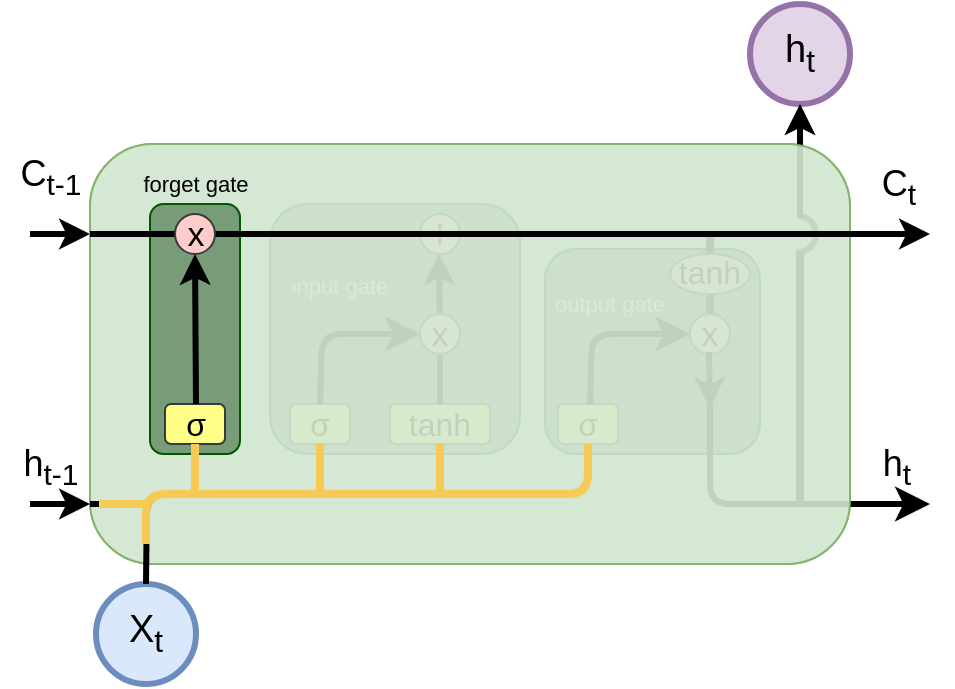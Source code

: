 <mxfile version="20.6.2" type="device"><diagram id="jcqKnsvVAuwn05hgw8Ew" name="第 1 页"><mxGraphModel dx="539" dy="395" grid="0" gridSize="10" guides="1" tooltips="1" connect="1" arrows="1" fold="1" page="1" pageScale="1" pageWidth="827" pageHeight="1169" math="0" shadow="0"><root><mxCell id="0"/><mxCell id="1" parent="0"/><mxCell id="VFn9UeM-cv95yOWf48lV-86" value="" style="rounded=1;whiteSpace=wrap;html=1;fillColor=#d5e8d4;strokeColor=#82b366;" vertex="1" parent="1"><mxGeometry x="190" y="170" width="380" height="210" as="geometry"/></mxCell><mxCell id="VFn9UeM-cv95yOWf48lV-87" value="&lt;font style=&quot;font-size: 19px;&quot;&gt;X&lt;sub&gt;t&lt;/sub&gt;&lt;/font&gt;" style="ellipse;whiteSpace=wrap;html=1;aspect=fixed;fillColor=#dae8fc;strokeColor=#6c8ebf;rounded=1;strokeWidth=3;" vertex="1" parent="1"><mxGeometry x="193" y="390" width="50" height="50" as="geometry"/></mxCell><mxCell id="VFn9UeM-cv95yOWf48lV-88" value="h&lt;sub&gt;t&lt;/sub&gt;" style="ellipse;whiteSpace=wrap;html=1;aspect=fixed;fontSize=19;fillColor=#e1d5e7;strokeColor=#9673a6;rounded=1;strokeWidth=3;" vertex="1" parent="1"><mxGeometry x="520" y="100" width="50" height="50" as="geometry"/></mxCell><mxCell id="VFn9UeM-cv95yOWf48lV-90" value="" style="rounded=1;whiteSpace=wrap;html=1;fontSize=19;rotation=90;fillColor=#789b78;fontColor=#ffffff;strokeColor=#005700;" vertex="1" parent="1"><mxGeometry x="280" y="200" width="125" height="125" as="geometry"/></mxCell><mxCell id="VFn9UeM-cv95yOWf48lV-91" value="" style="rounded=1;whiteSpace=wrap;html=1;fontSize=19;rotation=90;fillColor=#789b78;fontColor=#ffffff;strokeColor=#005700;" vertex="1" parent="1"><mxGeometry x="420" y="220" width="102.5" height="107.5" as="geometry"/></mxCell><mxCell id="VFn9UeM-cv95yOWf48lV-94" value="&lt;font style=&quot;font-size: 16px;&quot;&gt;σ&lt;/font&gt;" style="rounded=1;whiteSpace=wrap;html=1;fontSize=14;fillColor=#ffff88;strokeColor=#36393d;" vertex="1" parent="1"><mxGeometry x="290" y="300" width="30" height="20" as="geometry"/></mxCell><mxCell id="VFn9UeM-cv95yOWf48lV-95" value="&lt;span style=&quot;font-size: 16px;&quot;&gt;tanh&lt;/span&gt;" style="rounded=1;whiteSpace=wrap;html=1;fontSize=14;fillColor=#ffff88;strokeColor=#36393d;" vertex="1" parent="1"><mxGeometry x="340" y="300" width="50" height="20" as="geometry"/></mxCell><mxCell id="VFn9UeM-cv95yOWf48lV-96" value="&lt;font style=&quot;font-size: 16px;&quot;&gt;σ&lt;/font&gt;" style="rounded=1;whiteSpace=wrap;html=1;fontSize=14;fillColor=#ffff88;strokeColor=#36393d;" vertex="1" parent="1"><mxGeometry x="424" y="300" width="30" height="20" as="geometry"/></mxCell><mxCell id="VFn9UeM-cv95yOWf48lV-97" value="" style="endArrow=classic;html=1;rounded=1;fontSize=16;entryX=0.5;entryY=1;entryDx=0;entryDy=0;strokeWidth=3;startArrow=none;" edge="1" parent="1" source="VFn9UeM-cv95yOWf48lV-99"><mxGeometry width="50" height="50" relative="1" as="geometry"><mxPoint x="364.5" y="300" as="sourcePoint"/><mxPoint x="364.5" y="225" as="targetPoint"/></mxGeometry></mxCell><mxCell id="VFn9UeM-cv95yOWf48lV-98" value="" style="endArrow=none;html=1;rounded=1;fontSize=16;entryX=0.5;entryY=1;entryDx=0;entryDy=0;strokeWidth=3;" edge="1" parent="1" target="VFn9UeM-cv95yOWf48lV-99"><mxGeometry width="50" height="50" relative="1" as="geometry"><mxPoint x="365" y="300" as="sourcePoint"/><mxPoint x="364.5" y="225" as="targetPoint"/></mxGeometry></mxCell><mxCell id="VFn9UeM-cv95yOWf48lV-99" value="&lt;font style=&quot;font-size: 17px;&quot;&gt;x&lt;/font&gt;" style="ellipse;whiteSpace=wrap;html=1;aspect=fixed;fontSize=19;fillColor=#ffcccc;strokeColor=#36393d;rounded=1;" vertex="1" parent="1"><mxGeometry x="355" y="255" width="20" height="20" as="geometry"/></mxCell><mxCell id="VFn9UeM-cv95yOWf48lV-101" value="&lt;font style=&quot;font-size: 20px;&quot;&gt;+&lt;/font&gt;" style="ellipse;whiteSpace=wrap;html=1;aspect=fixed;fontSize=19;fillColor=#ffcccc;strokeColor=#36393d;rounded=1;" vertex="1" parent="1"><mxGeometry x="355" y="205" width="20" height="20" as="geometry"/></mxCell><mxCell id="VFn9UeM-cv95yOWf48lV-104" value="" style="endArrow=classic;html=1;rounded=1;strokeWidth=3;fontSize=17;entryX=0.5;entryY=1;entryDx=0;entryDy=0;" edge="1" parent="1" target="VFn9UeM-cv95yOWf48lV-88"><mxGeometry width="50" height="50" relative="1" as="geometry"><mxPoint x="545" y="207" as="sourcePoint"/><mxPoint x="570" y="170" as="targetPoint"/></mxGeometry></mxCell><mxCell id="VFn9UeM-cv95yOWf48lV-105" value="" style="line;strokeWidth=4;direction=south;html=1;fontSize=16;fillColor=#789b78;rounded=1;" vertex="1" parent="1"><mxGeometry x="495" y="216" width="10" height="43" as="geometry"/></mxCell><mxCell id="VFn9UeM-cv95yOWf48lV-106" value="&lt;font style=&quot;font-size: 16px;&quot;&gt;tanh&lt;/font&gt;" style="ellipse;whiteSpace=wrap;html=1;fontSize=17;fillColor=#ffcccc;strokeColor=#36393d;rounded=1;" vertex="1" parent="1"><mxGeometry x="480" y="225" width="40" height="20" as="geometry"/></mxCell><mxCell id="VFn9UeM-cv95yOWf48lV-107" value="&lt;font style=&quot;font-size: 17px;&quot;&gt;x&lt;/font&gt;" style="ellipse;whiteSpace=wrap;html=1;aspect=fixed;fontSize=19;fillColor=#ffcccc;strokeColor=#36393d;rounded=1;" vertex="1" parent="1"><mxGeometry x="490" y="255" width="20" height="20" as="geometry"/></mxCell><mxCell id="VFn9UeM-cv95yOWf48lV-108" value="" style="endArrow=classic;html=1;rounded=1;endSize=8;startSize=8;strokeWidth=3;fontSize=16;movable=1;resizable=1;rotatable=1;deletable=1;editable=1;locked=0;connectable=1;exitX=0.5;exitY=0;exitDx=0;exitDy=0;entryX=0;entryY=0.5;entryDx=0;entryDy=0;" edge="1" parent="1" source="VFn9UeM-cv95yOWf48lV-94" target="VFn9UeM-cv95yOWf48lV-99"><mxGeometry width="50" height="50" relative="1" as="geometry"><mxPoint x="305" y="320" as="sourcePoint"/><mxPoint x="355" y="270" as="targetPoint"/><Array as="points"><mxPoint x="306" y="265"/></Array></mxGeometry></mxCell><mxCell id="VFn9UeM-cv95yOWf48lV-109" value="" style="endArrow=classic;html=1;rounded=1;endSize=8;startSize=8;strokeWidth=3;fontSize=16;movable=1;resizable=1;rotatable=1;deletable=1;editable=1;locked=0;connectable=1;exitX=0.5;exitY=0;exitDx=0;exitDy=0;entryX=0;entryY=0.5;entryDx=0;entryDy=0;" edge="1" parent="1"><mxGeometry width="50" height="50" relative="1" as="geometry"><mxPoint x="440" y="300" as="sourcePoint"/><mxPoint x="490" y="265" as="targetPoint"/><Array as="points"><mxPoint x="441" y="265"/></Array></mxGeometry></mxCell><mxCell id="VFn9UeM-cv95yOWf48lV-114" value="" style="endArrow=classic;html=1;rounded=1;strokeColor=#000000;strokeWidth=3;fontSize=16;elbow=vertical;" edge="1" parent="1"><mxGeometry width="50" height="50" relative="1" as="geometry"><mxPoint x="499.5" y="274" as="sourcePoint"/><mxPoint x="500" y="302" as="targetPoint"/></mxGeometry></mxCell><mxCell id="VFn9UeM-cv95yOWf48lV-115" value="" style="edgeStyle=segmentEdgeStyle;endArrow=none;html=1;curved=0;rounded=1;endSize=8;startSize=8;strokeColor=#000000;strokeWidth=3;fontSize=16;elbow=vertical;horizontal=1;startArrow=none;startFill=1;endFill=0;" edge="1" parent="1" source="VFn9UeM-cv95yOWf48lV-121"><mxGeometry width="50" height="50" relative="1" as="geometry"><mxPoint x="610" y="350" as="sourcePoint"/><mxPoint x="500" y="300" as="targetPoint"/><Array as="points"><mxPoint x="500" y="350"/></Array></mxGeometry></mxCell><mxCell id="VFn9UeM-cv95yOWf48lV-116" value="" style="line;strokeWidth=4;direction=south;html=1;perimeter=backbonePerimeter;points=[];outlineConnect=0;rounded=1;strokeColor=#000000;fontSize=16;fillColor=#f9cb58;" vertex="1" parent="1"><mxGeometry x="540" y="224" width="10" height="125" as="geometry"/></mxCell><mxCell id="VFn9UeM-cv95yOWf48lV-117" value="&lt;font style=&quot;font-size: 11px;&quot; color=&quot;#ffffff&quot;&gt;input gate&lt;/font&gt;" style="rounded=0;whiteSpace=wrap;html=1;strokeColor=none;strokeWidth=4;fontSize=16;fillColor=none;gradientColor=default;" vertex="1" parent="1"><mxGeometry x="275" y="231.25" width="80" height="15" as="geometry"/></mxCell><mxCell id="VFn9UeM-cv95yOWf48lV-118" value="&lt;font style=&quot;font-size: 11px;&quot; color=&quot;#ffffff&quot;&gt;output gate&lt;/font&gt;" style="rounded=0;whiteSpace=wrap;html=1;strokeColor=none;strokeWidth=4;fontSize=16;fillColor=none;gradientColor=default;" vertex="1" parent="1"><mxGeometry x="410" y="240" width="80" height="15" as="geometry"/></mxCell><mxCell id="VFn9UeM-cv95yOWf48lV-119" value="&lt;font style=&quot;font-size: 18px;&quot;&gt;C&lt;sub&gt;t&lt;/sub&gt;&lt;/font&gt;" style="text;html=1;align=center;verticalAlign=middle;resizable=0;points=[];autosize=1;strokeColor=none;fillColor=none;fontSize=11;fontColor=#000000;" vertex="1" parent="1"><mxGeometry x="574" y="172" width="40" height="40" as="geometry"/></mxCell><mxCell id="VFn9UeM-cv95yOWf48lV-120" value="" style="edgeStyle=segmentEdgeStyle;endArrow=none;html=1;curved=0;rounded=1;endSize=8;startSize=8;strokeColor=#000000;strokeWidth=3;fontSize=16;elbow=vertical;horizontal=1;startArrow=classic;startFill=1;endFill=0;" edge="1" parent="1" target="VFn9UeM-cv95yOWf48lV-121"><mxGeometry width="50" height="50" relative="1" as="geometry"><mxPoint x="610" y="350" as="sourcePoint"/><mxPoint x="500" y="300" as="targetPoint"/><Array as="points"><mxPoint x="570" y="350"/><mxPoint x="500" y="350"/></Array></mxGeometry></mxCell><mxCell id="VFn9UeM-cv95yOWf48lV-121" value="&lt;font style=&quot;&quot;&gt;&lt;span style=&quot;font-size: 18px;&quot;&gt;h&lt;sub&gt;t&lt;/sub&gt;&lt;/span&gt;&lt;/font&gt;" style="text;html=1;align=center;verticalAlign=middle;resizable=0;points=[];autosize=1;strokeColor=none;fillColor=none;fontSize=11;fontColor=#000000;" vertex="1" parent="1"><mxGeometry x="573" y="312" width="40" height="40" as="geometry"/></mxCell><mxCell id="VFn9UeM-cv95yOWf48lV-123" value="&lt;font style=&quot;font-size: 18px;&quot;&gt;C&lt;sub&gt;t-1&lt;/sub&gt;&lt;/font&gt;" style="text;html=1;align=center;verticalAlign=middle;resizable=0;points=[];autosize=1;strokeColor=none;fillColor=none;fontSize=11;fontColor=#000000;" vertex="1" parent="1"><mxGeometry x="145" y="166.5" width="50" height="40" as="geometry"/></mxCell><mxCell id="VFn9UeM-cv95yOWf48lV-124" value="&lt;font style=&quot;&quot;&gt;&lt;span style=&quot;font-size: 18px;&quot;&gt;h&lt;sub&gt;t-1&lt;/sub&gt;&lt;/span&gt;&lt;/font&gt;" style="text;html=1;align=center;verticalAlign=middle;resizable=0;points=[];autosize=1;strokeColor=none;fillColor=none;fontSize=11;fontColor=#000000;" vertex="1" parent="1"><mxGeometry x="145" y="312" width="50" height="40" as="geometry"/></mxCell><mxCell id="VFn9UeM-cv95yOWf48lV-129" value="" style="verticalLabelPosition=bottom;verticalAlign=top;html=1;shape=mxgraph.basic.arc;startAngle=0;endAngle=0.519;strokeWidth=3;opacity=80;aspect=fixed;" vertex="1" parent="1"><mxGeometry x="535" y="206" width="18" height="18" as="geometry"/></mxCell><mxCell id="VFn9UeM-cv95yOWf48lV-131" value="" style="endArrow=classic;html=1;rounded=1;strokeColor=#000000;strokeWidth=3;fontSize=18;fontColor=#000000;elbow=vertical;endFill=1;" edge="1" parent="1"><mxGeometry width="50" height="50" relative="1" as="geometry"><mxPoint x="160" y="215" as="sourcePoint"/><mxPoint x="190" y="215" as="targetPoint"/></mxGeometry></mxCell><mxCell id="VFn9UeM-cv95yOWf48lV-134" value="" style="rounded=1;whiteSpace=wrap;html=1;fillColor=#d5e8d4;strokeColor=#82b366;opacity=90;" vertex="1" parent="1"><mxGeometry x="190" y="170" width="380" height="210" as="geometry"/></mxCell><mxCell id="VFn9UeM-cv95yOWf48lV-89" value="" style="rounded=1;whiteSpace=wrap;html=1;fontSize=19;rotation=90;fillColor=#789b78;fontColor=#ffffff;strokeColor=#005700;" vertex="1" parent="1"><mxGeometry x="180" y="240" width="125" height="45" as="geometry"/></mxCell><mxCell id="VFn9UeM-cv95yOWf48lV-92" value="&lt;font style=&quot;font-size: 16px;&quot;&gt;σ&lt;/font&gt;" style="rounded=1;whiteSpace=wrap;html=1;fontSize=14;fillColor=#ffff88;strokeColor=#36393d;" vertex="1" parent="1"><mxGeometry x="227.5" y="300" width="30" height="20" as="geometry"/></mxCell><mxCell id="VFn9UeM-cv95yOWf48lV-93" value="" style="endArrow=classic;html=1;rounded=1;fontSize=16;entryX=0.5;entryY=1;entryDx=0;entryDy=0;strokeWidth=3;" edge="1" parent="1" target="VFn9UeM-cv95yOWf48lV-103"><mxGeometry width="50" height="50" relative="1" as="geometry"><mxPoint x="243" y="300" as="sourcePoint"/><mxPoint x="290" y="252.5" as="targetPoint"/></mxGeometry></mxCell><mxCell id="VFn9UeM-cv95yOWf48lV-100" value="" style="endArrow=classic;html=1;rounded=1;strokeWidth=3;fontSize=17;exitX=0;exitY=0.5;exitDx=0;exitDy=0;startArrow=none;" edge="1" parent="1" source="VFn9UeM-cv95yOWf48lV-103"><mxGeometry width="50" height="50" relative="1" as="geometry"><mxPoint x="190" y="225" as="sourcePoint"/><mxPoint x="610" y="215" as="targetPoint"/></mxGeometry></mxCell><mxCell id="VFn9UeM-cv95yOWf48lV-102" value="" style="endArrow=none;html=1;rounded=1;strokeWidth=3;fontSize=17;entryX=0;entryY=0.5;entryDx=0;entryDy=0;" edge="1" parent="1" target="VFn9UeM-cv95yOWf48lV-103"><mxGeometry width="50" height="50" relative="1" as="geometry"><mxPoint x="190" y="215" as="sourcePoint"/><mxPoint x="230" y="210" as="targetPoint"/></mxGeometry></mxCell><mxCell id="VFn9UeM-cv95yOWf48lV-103" value="&lt;font style=&quot;font-size: 17px;&quot;&gt;x&lt;/font&gt;" style="ellipse;whiteSpace=wrap;html=1;aspect=fixed;fontSize=19;fillColor=#ffcccc;strokeColor=#36393d;rounded=1;" vertex="1" parent="1"><mxGeometry x="232.5" y="205" width="20" height="20" as="geometry"/></mxCell><mxCell id="VFn9UeM-cv95yOWf48lV-110" value="" style="endArrow=none;html=1;rounded=1;endSize=8;startSize=8;strokeWidth=3;fontSize=16;movable=1;resizable=1;rotatable=1;deletable=1;editable=1;locked=0;connectable=1;entryX=0.5;entryY=1;entryDx=0;entryDy=0;startArrow=none;startFill=0;endFill=0;" edge="1" parent="1" target="VFn9UeM-cv95yOWf48lV-96"><mxGeometry width="50" height="50" relative="1" as="geometry"><mxPoint x="218" y="390" as="sourcePoint"/><mxPoint x="267.5" y="345" as="targetPoint"/><Array as="points"><mxPoint x="218.5" y="345"/><mxPoint x="439" y="345"/></Array></mxGeometry></mxCell><mxCell id="VFn9UeM-cv95yOWf48lV-111" value="" style="line;strokeWidth=4;direction=south;html=1;perimeter=backbonePerimeter;points=[];outlineConnect=0;rounded=1;fontSize=16;fillColor=#f9cb58;strokeColor=#F7C955;perimeterSpacing=5;" vertex="1" parent="1"><mxGeometry x="237.5" y="320" width="10" height="24" as="geometry"/></mxCell><mxCell id="VFn9UeM-cv95yOWf48lV-112" value="" style="line;strokeWidth=4;direction=south;html=1;perimeter=backbonePerimeter;points=[];outlineConnect=0;rounded=1;fontSize=16;fillColor=#f9cb58;strokeColor=#F7C955;perimeterSpacing=5;" vertex="1" parent="1"><mxGeometry x="300" y="320" width="10" height="24" as="geometry"/></mxCell><mxCell id="VFn9UeM-cv95yOWf48lV-113" value="" style="line;strokeWidth=4;direction=south;html=1;perimeter=backbonePerimeter;points=[];outlineConnect=0;rounded=1;fontSize=16;fillColor=#f9cb58;strokeColor=#F7C955;perimeterSpacing=5;" vertex="1" parent="1"><mxGeometry x="360" y="320" width="10" height="24" as="geometry"/></mxCell><mxCell id="VFn9UeM-cv95yOWf48lV-125" value="" style="endArrow=classic;html=1;rounded=1;strokeColor=#000000;strokeWidth=3;fontSize=18;fontColor=#000000;elbow=vertical;endFill=1;" edge="1" parent="1"><mxGeometry width="50" height="50" relative="1" as="geometry"><mxPoint x="160" y="350" as="sourcePoint"/><mxPoint x="190" y="350" as="targetPoint"/></mxGeometry></mxCell><mxCell id="VFn9UeM-cv95yOWf48lV-126" value="" style="endArrow=none;html=1;rounded=1;strokeColor=#000000;strokeWidth=3;fontSize=18;fontColor=#000000;elbow=vertical;" edge="1" parent="1"><mxGeometry width="50" height="50" relative="1" as="geometry"><mxPoint x="190" y="350" as="sourcePoint"/><mxPoint x="220" y="350" as="targetPoint"/></mxGeometry></mxCell><mxCell id="VFn9UeM-cv95yOWf48lV-127" value="" style="endArrow=none;html=1;rounded=1;endSize=8;startSize=8;strokeWidth=4;fontSize=16;movable=1;resizable=1;rotatable=1;deletable=1;editable=1;locked=0;connectable=1;fillColor=#ffcc99;strokeColor=#F7C955;endFill=0;" edge="1" parent="1"><mxGeometry width="50" height="50" relative="1" as="geometry"><mxPoint x="218" y="370" as="sourcePoint"/><mxPoint x="439" y="320" as="targetPoint"/><Array as="points"><mxPoint x="218" y="345"/><mxPoint x="327" y="345"/><mxPoint x="439" y="345"/></Array></mxGeometry></mxCell><mxCell id="VFn9UeM-cv95yOWf48lV-128" value="" style="line;strokeWidth=4;direction=west;html=1;perimeter=backbonePerimeter;points=[];outlineConnect=0;rounded=1;fontSize=16;fillColor=#f9cb58;strokeColor=#F7C955;perimeterSpacing=5;flipV=1;flipH=1;" vertex="1" parent="1"><mxGeometry x="194.5" y="345" width="24" height="10" as="geometry"/></mxCell><mxCell id="VFn9UeM-cv95yOWf48lV-122" value="&lt;font style=&quot;font-size: 11px;&quot;&gt;forget gate&lt;/font&gt;" style="rounded=0;whiteSpace=wrap;html=1;strokeColor=none;strokeWidth=4;fontSize=16;fillColor=none;gradientColor=default;" vertex="1" parent="1"><mxGeometry x="202.5" y="180" width="80" height="15" as="geometry"/></mxCell></root></mxGraphModel></diagram></mxfile>